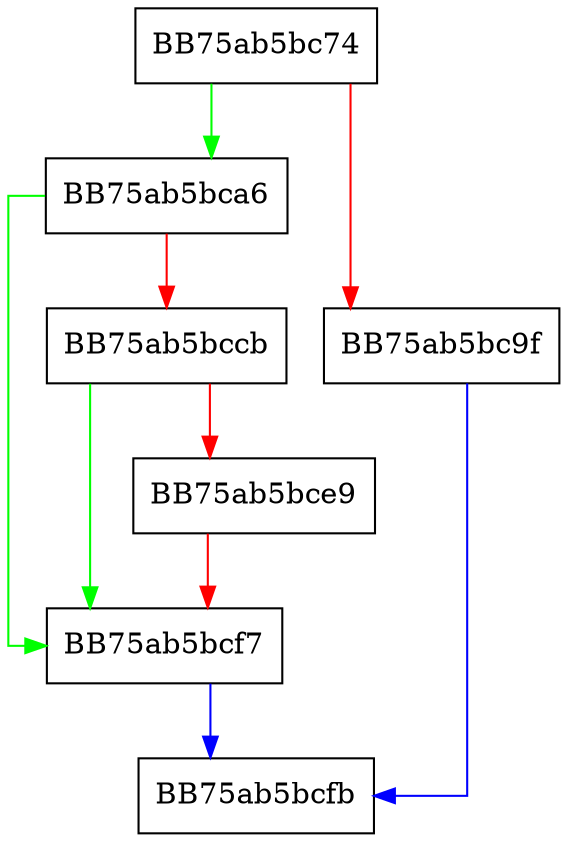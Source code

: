 digraph vdbeSorterOpenTempFile {
  node [shape="box"];
  graph [splines=ortho];
  BB75ab5bc74 -> BB75ab5bca6 [color="green"];
  BB75ab5bc74 -> BB75ab5bc9f [color="red"];
  BB75ab5bc9f -> BB75ab5bcfb [color="blue"];
  BB75ab5bca6 -> BB75ab5bcf7 [color="green"];
  BB75ab5bca6 -> BB75ab5bccb [color="red"];
  BB75ab5bccb -> BB75ab5bcf7 [color="green"];
  BB75ab5bccb -> BB75ab5bce9 [color="red"];
  BB75ab5bce9 -> BB75ab5bcf7 [color="red"];
  BB75ab5bcf7 -> BB75ab5bcfb [color="blue"];
}
